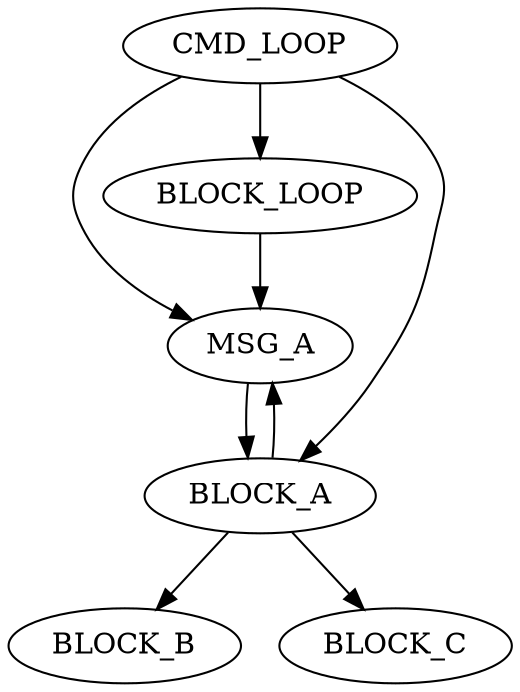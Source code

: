 digraph g {
name="Loop with Initialiser";
edge  [type="defdst"]
node  [cpu="0"];
  
  MSG_A    [type="tmsg",  pattern="a",  patentry="true", toffs=0, id="0x1000000000000000", par="0x0000000000000000", tef="0"];
  BLOCK_A  [type="block", pattern="A",  patentry="true", patexit="true", qlo="1", qhi="1", tperiod=1000];
  BLOCK_B  [type="block", pattern="B",  patentry="true", patexit="true", qlo="1", tperiod=1000];
  BLOCK_C  [type="block", pattern="C",  patentry="true", patexit="true", qlo="1", tperiod=1000];
  CMD_LOOP   [type="flow",  pattern="LOOP", patentry="true",  toffs  = 0, tvalid=0, qty=9, prio="0", vabs="true"]; 
  BLOCK_LOOP  [type="block", pattern="LOOP",  patexit="true", tperiod=1000];


  CMD_LOOP->BLOCK_LOOP->MSG_A->BLOCK_A->BLOCK_B;
  BLOCK_A->BLOCK_C [type="altdst"];
  BLOCK_A->MSG_A [type="altdst"];
  CMD_LOOP -> BLOCK_A [type="target"];
  CMD_LOOP -> MSG_A [type="flowdst"];


}
